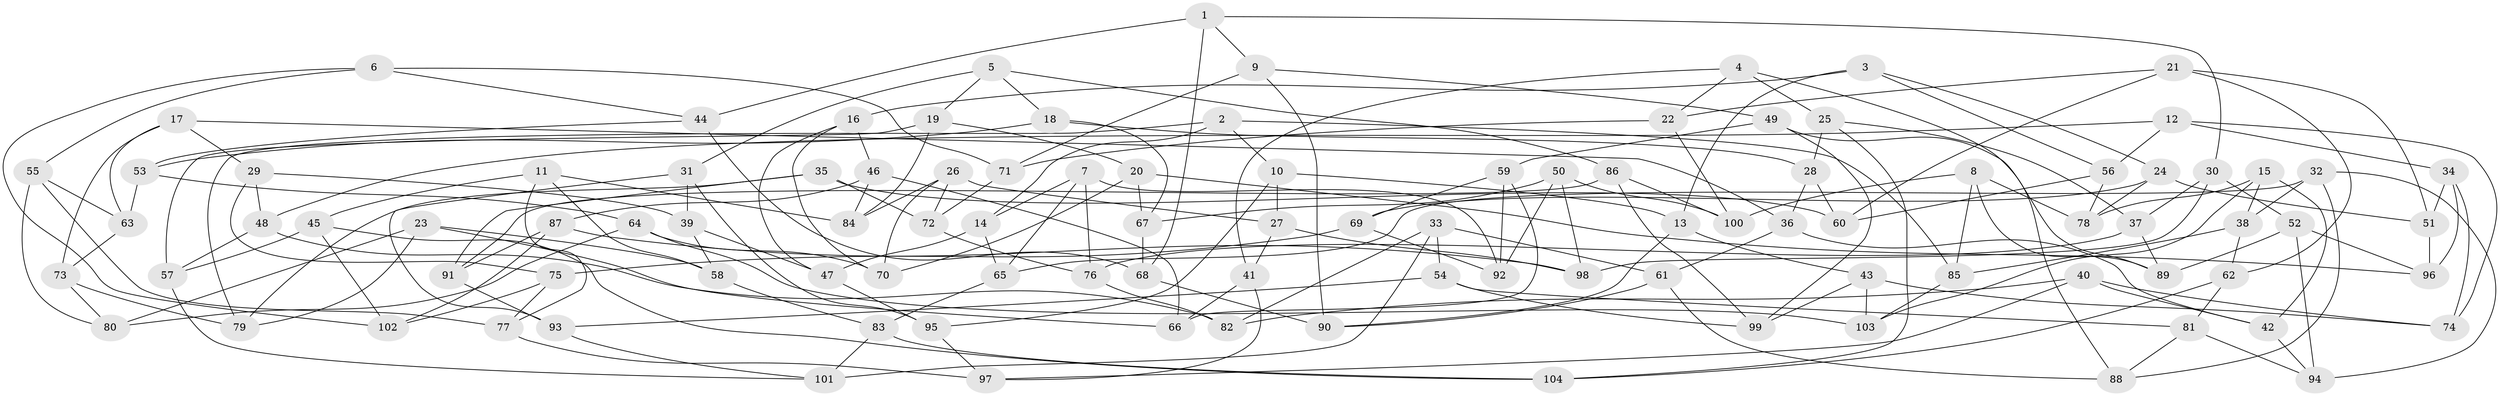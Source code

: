 // coarse degree distribution, {6: 0.578125, 4: 0.359375, 5: 0.046875, 3: 0.015625}
// Generated by graph-tools (version 1.1) at 2025/42/03/06/25 10:42:25]
// undirected, 104 vertices, 208 edges
graph export_dot {
graph [start="1"]
  node [color=gray90,style=filled];
  1;
  2;
  3;
  4;
  5;
  6;
  7;
  8;
  9;
  10;
  11;
  12;
  13;
  14;
  15;
  16;
  17;
  18;
  19;
  20;
  21;
  22;
  23;
  24;
  25;
  26;
  27;
  28;
  29;
  30;
  31;
  32;
  33;
  34;
  35;
  36;
  37;
  38;
  39;
  40;
  41;
  42;
  43;
  44;
  45;
  46;
  47;
  48;
  49;
  50;
  51;
  52;
  53;
  54;
  55;
  56;
  57;
  58;
  59;
  60;
  61;
  62;
  63;
  64;
  65;
  66;
  67;
  68;
  69;
  70;
  71;
  72;
  73;
  74;
  75;
  76;
  77;
  78;
  79;
  80;
  81;
  82;
  83;
  84;
  85;
  86;
  87;
  88;
  89;
  90;
  91;
  92;
  93;
  94;
  95;
  96;
  97;
  98;
  99;
  100;
  101;
  102;
  103;
  104;
  1 -- 68;
  1 -- 9;
  1 -- 44;
  1 -- 30;
  2 -- 10;
  2 -- 79;
  2 -- 14;
  2 -- 85;
  3 -- 16;
  3 -- 13;
  3 -- 56;
  3 -- 24;
  4 -- 41;
  4 -- 88;
  4 -- 22;
  4 -- 25;
  5 -- 19;
  5 -- 86;
  5 -- 18;
  5 -- 31;
  6 -- 55;
  6 -- 71;
  6 -- 44;
  6 -- 102;
  7 -- 92;
  7 -- 76;
  7 -- 14;
  7 -- 65;
  8 -- 78;
  8 -- 100;
  8 -- 89;
  8 -- 85;
  9 -- 90;
  9 -- 71;
  9 -- 49;
  10 -- 13;
  10 -- 27;
  10 -- 95;
  11 -- 77;
  11 -- 84;
  11 -- 58;
  11 -- 45;
  12 -- 48;
  12 -- 74;
  12 -- 56;
  12 -- 34;
  13 -- 90;
  13 -- 43;
  14 -- 65;
  14 -- 47;
  15 -- 78;
  15 -- 38;
  15 -- 103;
  15 -- 42;
  16 -- 47;
  16 -- 70;
  16 -- 46;
  17 -- 36;
  17 -- 29;
  17 -- 63;
  17 -- 73;
  18 -- 53;
  18 -- 67;
  18 -- 28;
  19 -- 84;
  19 -- 20;
  19 -- 57;
  20 -- 70;
  20 -- 67;
  20 -- 96;
  21 -- 60;
  21 -- 62;
  21 -- 22;
  21 -- 51;
  22 -- 100;
  22 -- 71;
  23 -- 58;
  23 -- 66;
  23 -- 79;
  23 -- 80;
  24 -- 78;
  24 -- 51;
  24 -- 69;
  25 -- 104;
  25 -- 28;
  25 -- 37;
  26 -- 27;
  26 -- 70;
  26 -- 84;
  26 -- 72;
  27 -- 41;
  27 -- 98;
  28 -- 60;
  28 -- 36;
  29 -- 39;
  29 -- 48;
  29 -- 75;
  30 -- 52;
  30 -- 37;
  30 -- 98;
  31 -- 95;
  31 -- 39;
  31 -- 93;
  32 -- 88;
  32 -- 38;
  32 -- 65;
  32 -- 94;
  33 -- 61;
  33 -- 82;
  33 -- 101;
  33 -- 54;
  34 -- 74;
  34 -- 96;
  34 -- 51;
  35 -- 79;
  35 -- 72;
  35 -- 60;
  35 -- 91;
  36 -- 61;
  36 -- 42;
  37 -- 89;
  37 -- 76;
  38 -- 85;
  38 -- 62;
  39 -- 58;
  39 -- 47;
  40 -- 97;
  40 -- 42;
  40 -- 82;
  40 -- 74;
  41 -- 66;
  41 -- 97;
  42 -- 94;
  43 -- 74;
  43 -- 99;
  43 -- 103;
  44 -- 53;
  44 -- 68;
  45 -- 104;
  45 -- 102;
  45 -- 57;
  46 -- 87;
  46 -- 84;
  46 -- 66;
  47 -- 95;
  48 -- 57;
  48 -- 82;
  49 -- 59;
  49 -- 89;
  49 -- 99;
  50 -- 92;
  50 -- 67;
  50 -- 100;
  50 -- 98;
  51 -- 96;
  52 -- 89;
  52 -- 96;
  52 -- 94;
  53 -- 63;
  53 -- 64;
  54 -- 99;
  54 -- 93;
  54 -- 81;
  55 -- 77;
  55 -- 80;
  55 -- 63;
  56 -- 78;
  56 -- 60;
  57 -- 101;
  58 -- 83;
  59 -- 92;
  59 -- 69;
  59 -- 66;
  61 -- 90;
  61 -- 88;
  62 -- 104;
  62 -- 81;
  63 -- 73;
  64 -- 103;
  64 -- 70;
  64 -- 80;
  65 -- 83;
  67 -- 68;
  68 -- 90;
  69 -- 75;
  69 -- 92;
  71 -- 72;
  72 -- 76;
  73 -- 79;
  73 -- 80;
  75 -- 77;
  75 -- 102;
  76 -- 82;
  77 -- 97;
  81 -- 88;
  81 -- 94;
  83 -- 104;
  83 -- 101;
  85 -- 103;
  86 -- 100;
  86 -- 91;
  86 -- 99;
  87 -- 98;
  87 -- 91;
  87 -- 102;
  91 -- 93;
  93 -- 101;
  95 -- 97;
}
